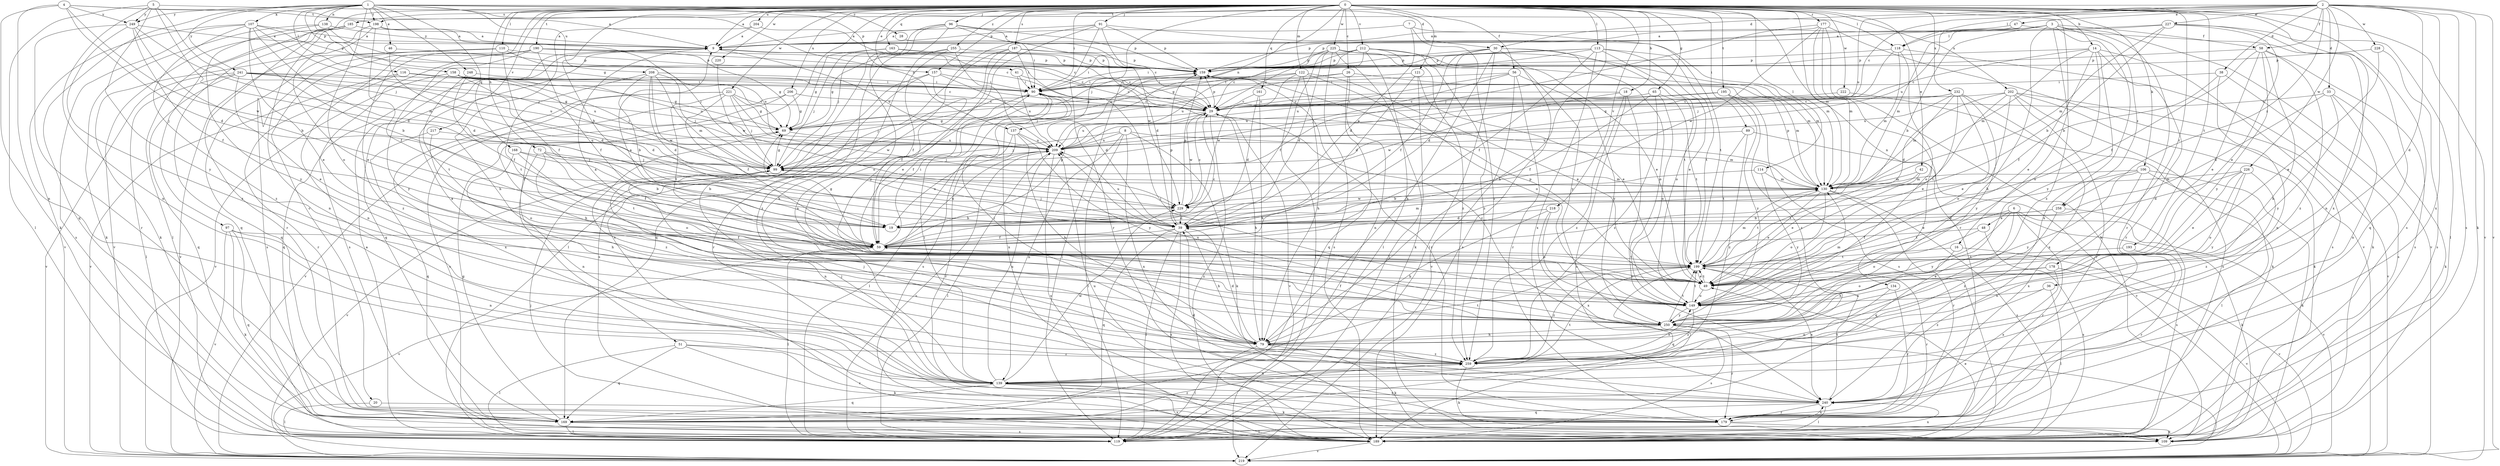 strict digraph  {
0;
1;
2;
3;
4;
5;
6;
7;
8;
9;
14;
16;
18;
19;
20;
26;
28;
29;
30;
33;
36;
38;
39;
41;
42;
46;
47;
48;
49;
51;
56;
58;
59;
65;
69;
72;
79;
89;
90;
91;
96;
97;
99;
106;
107;
109;
110;
113;
114;
116;
118;
119;
121;
122;
130;
134;
137;
138;
139;
149;
157;
158;
159;
161;
163;
168;
169;
177;
178;
179;
185;
187;
189;
190;
193;
195;
198;
199;
202;
204;
206;
208;
209;
212;
217;
218;
219;
220;
221;
222;
225;
226;
227;
228;
229;
232;
240;
241;
248;
249;
250;
255;
258;
259;
0 -> 9  [label=a];
0 -> 14  [label=b];
0 -> 16  [label=b];
0 -> 18  [label=b];
0 -> 19  [label=b];
0 -> 20  [label=c];
0 -> 26  [label=c];
0 -> 41  [label=e];
0 -> 42  [label=e];
0 -> 51  [label=f];
0 -> 56  [label=f];
0 -> 65  [label=g];
0 -> 72  [label=h];
0 -> 79  [label=h];
0 -> 89  [label=i];
0 -> 90  [label=i];
0 -> 91  [label=j];
0 -> 96  [label=j];
0 -> 97  [label=j];
0 -> 99  [label=j];
0 -> 106  [label=k];
0 -> 110  [label=l];
0 -> 113  [label=l];
0 -> 114  [label=l];
0 -> 121  [label=m];
0 -> 122  [label=m];
0 -> 130  [label=m];
0 -> 134  [label=n];
0 -> 137  [label=n];
0 -> 157  [label=p];
0 -> 161  [label=q];
0 -> 163  [label=q];
0 -> 177  [label=r];
0 -> 178  [label=r];
0 -> 185  [label=s];
0 -> 187  [label=s];
0 -> 189  [label=s];
0 -> 190  [label=t];
0 -> 193  [label=t];
0 -> 195  [label=t];
0 -> 202  [label=u];
0 -> 204  [label=u];
0 -> 206  [label=u];
0 -> 212  [label=v];
0 -> 217  [label=v];
0 -> 218  [label=v];
0 -> 219  [label=v];
0 -> 220  [label=w];
0 -> 221  [label=w];
0 -> 222  [label=w];
0 -> 225  [label=w];
0 -> 232  [label=x];
0 -> 240  [label=x];
0 -> 255  [label=z];
1 -> 28  [label=c];
1 -> 30  [label=d];
1 -> 46  [label=e];
1 -> 69  [label=g];
1 -> 107  [label=k];
1 -> 116  [label=l];
1 -> 137  [label=n];
1 -> 138  [label=n];
1 -> 149  [label=o];
1 -> 157  [label=p];
1 -> 158  [label=p];
1 -> 168  [label=q];
1 -> 169  [label=q];
1 -> 198  [label=t];
1 -> 208  [label=u];
1 -> 241  [label=y];
1 -> 248  [label=y];
1 -> 249  [label=y];
2 -> 29  [label=c];
2 -> 30  [label=d];
2 -> 33  [label=d];
2 -> 36  [label=d];
2 -> 38  [label=d];
2 -> 47  [label=e];
2 -> 58  [label=f];
2 -> 109  [label=k];
2 -> 118  [label=l];
2 -> 189  [label=s];
2 -> 198  [label=t];
2 -> 209  [label=u];
2 -> 219  [label=v];
2 -> 226  [label=w];
2 -> 227  [label=w];
2 -> 228  [label=w];
2 -> 240  [label=x];
2 -> 258  [label=z];
3 -> 19  [label=b];
3 -> 58  [label=f];
3 -> 79  [label=h];
3 -> 118  [label=l];
3 -> 130  [label=m];
3 -> 159  [label=p];
3 -> 179  [label=r];
3 -> 219  [label=v];
3 -> 240  [label=x];
3 -> 258  [label=z];
3 -> 259  [label=z];
4 -> 9  [label=a];
4 -> 39  [label=d];
4 -> 109  [label=k];
4 -> 139  [label=n];
4 -> 198  [label=t];
4 -> 229  [label=w];
4 -> 249  [label=y];
5 -> 39  [label=d];
5 -> 99  [label=j];
5 -> 118  [label=l];
5 -> 119  [label=l];
5 -> 139  [label=n];
5 -> 249  [label=y];
5 -> 250  [label=y];
6 -> 48  [label=e];
6 -> 109  [label=k];
6 -> 169  [label=q];
6 -> 179  [label=r];
6 -> 199  [label=t];
6 -> 219  [label=v];
6 -> 250  [label=y];
7 -> 9  [label=a];
7 -> 39  [label=d];
7 -> 199  [label=t];
7 -> 259  [label=z];
8 -> 99  [label=j];
8 -> 109  [label=k];
8 -> 119  [label=l];
8 -> 130  [label=m];
8 -> 139  [label=n];
8 -> 209  [label=u];
8 -> 240  [label=x];
9 -> 159  [label=p];
9 -> 169  [label=q];
9 -> 209  [label=u];
14 -> 29  [label=c];
14 -> 49  [label=e];
14 -> 130  [label=m];
14 -> 149  [label=o];
14 -> 159  [label=p];
14 -> 179  [label=r];
14 -> 189  [label=s];
14 -> 250  [label=y];
16 -> 79  [label=h];
16 -> 199  [label=t];
16 -> 219  [label=v];
18 -> 29  [label=c];
18 -> 189  [label=s];
18 -> 219  [label=v];
18 -> 229  [label=w];
18 -> 259  [label=z];
19 -> 209  [label=u];
20 -> 119  [label=l];
20 -> 179  [label=r];
26 -> 90  [label=i];
26 -> 99  [label=j];
26 -> 130  [label=m];
26 -> 139  [label=n];
26 -> 169  [label=q];
28 -> 90  [label=i];
29 -> 69  [label=g];
29 -> 79  [label=h];
29 -> 159  [label=p];
29 -> 189  [label=s];
29 -> 209  [label=u];
29 -> 219  [label=v];
29 -> 229  [label=w];
30 -> 39  [label=d];
30 -> 59  [label=f];
30 -> 79  [label=h];
30 -> 119  [label=l];
30 -> 149  [label=o];
30 -> 159  [label=p];
30 -> 189  [label=s];
30 -> 199  [label=t];
33 -> 29  [label=c];
33 -> 39  [label=d];
33 -> 109  [label=k];
33 -> 139  [label=n];
33 -> 250  [label=y];
36 -> 119  [label=l];
36 -> 149  [label=o];
36 -> 259  [label=z];
38 -> 59  [label=f];
38 -> 90  [label=i];
38 -> 139  [label=n];
38 -> 189  [label=s];
39 -> 59  [label=f];
39 -> 79  [label=h];
39 -> 99  [label=j];
39 -> 119  [label=l];
39 -> 130  [label=m];
39 -> 159  [label=p];
39 -> 169  [label=q];
39 -> 189  [label=s];
39 -> 209  [label=u];
41 -> 29  [label=c];
41 -> 90  [label=i];
41 -> 209  [label=u];
42 -> 49  [label=e];
42 -> 130  [label=m];
42 -> 199  [label=t];
46 -> 39  [label=d];
46 -> 159  [label=p];
47 -> 9  [label=a];
47 -> 139  [label=n];
47 -> 209  [label=u];
48 -> 59  [label=f];
48 -> 149  [label=o];
48 -> 189  [label=s];
49 -> 9  [label=a];
49 -> 149  [label=o];
49 -> 159  [label=p];
49 -> 199  [label=t];
51 -> 109  [label=k];
51 -> 119  [label=l];
51 -> 169  [label=q];
51 -> 179  [label=r];
51 -> 259  [label=z];
56 -> 90  [label=i];
56 -> 99  [label=j];
56 -> 179  [label=r];
56 -> 209  [label=u];
56 -> 219  [label=v];
56 -> 250  [label=y];
58 -> 49  [label=e];
58 -> 59  [label=f];
58 -> 79  [label=h];
58 -> 159  [label=p];
58 -> 189  [label=s];
58 -> 250  [label=y];
58 -> 259  [label=z];
59 -> 9  [label=a];
59 -> 29  [label=c];
59 -> 69  [label=g];
59 -> 90  [label=i];
59 -> 119  [label=l];
59 -> 159  [label=p];
59 -> 199  [label=t];
59 -> 209  [label=u];
59 -> 219  [label=v];
65 -> 29  [label=c];
65 -> 59  [label=f];
65 -> 149  [label=o];
65 -> 199  [label=t];
65 -> 259  [label=z];
69 -> 209  [label=u];
69 -> 259  [label=z];
72 -> 19  [label=b];
72 -> 59  [label=f];
72 -> 99  [label=j];
72 -> 139  [label=n];
72 -> 149  [label=o];
79 -> 9  [label=a];
79 -> 39  [label=d];
79 -> 90  [label=i];
79 -> 109  [label=k];
79 -> 119  [label=l];
79 -> 199  [label=t];
79 -> 259  [label=z];
89 -> 199  [label=t];
89 -> 209  [label=u];
89 -> 219  [label=v];
89 -> 259  [label=z];
90 -> 29  [label=c];
90 -> 59  [label=f];
90 -> 99  [label=j];
90 -> 189  [label=s];
90 -> 240  [label=x];
91 -> 9  [label=a];
91 -> 39  [label=d];
91 -> 130  [label=m];
91 -> 139  [label=n];
91 -> 159  [label=p];
91 -> 179  [label=r];
91 -> 250  [label=y];
96 -> 9  [label=a];
96 -> 29  [label=c];
96 -> 99  [label=j];
96 -> 149  [label=o];
96 -> 159  [label=p];
96 -> 189  [label=s];
96 -> 229  [label=w];
97 -> 59  [label=f];
97 -> 109  [label=k];
97 -> 139  [label=n];
97 -> 169  [label=q];
97 -> 219  [label=v];
99 -> 69  [label=g];
99 -> 130  [label=m];
99 -> 139  [label=n];
99 -> 219  [label=v];
106 -> 49  [label=e];
106 -> 109  [label=k];
106 -> 119  [label=l];
106 -> 130  [label=m];
106 -> 240  [label=x];
106 -> 250  [label=y];
107 -> 9  [label=a];
107 -> 19  [label=b];
107 -> 39  [label=d];
107 -> 49  [label=e];
107 -> 99  [label=j];
107 -> 159  [label=p];
107 -> 189  [label=s];
107 -> 219  [label=v];
107 -> 259  [label=z];
110 -> 59  [label=f];
110 -> 159  [label=p];
110 -> 169  [label=q];
110 -> 189  [label=s];
110 -> 209  [label=u];
110 -> 219  [label=v];
113 -> 29  [label=c];
113 -> 49  [label=e];
113 -> 59  [label=f];
113 -> 69  [label=g];
113 -> 149  [label=o];
113 -> 159  [label=p];
113 -> 199  [label=t];
113 -> 240  [label=x];
114 -> 19  [label=b];
114 -> 130  [label=m];
114 -> 250  [label=y];
116 -> 69  [label=g];
116 -> 90  [label=i];
116 -> 179  [label=r];
116 -> 209  [label=u];
116 -> 219  [label=v];
118 -> 99  [label=j];
118 -> 109  [label=k];
118 -> 130  [label=m];
118 -> 149  [label=o];
118 -> 159  [label=p];
119 -> 9  [label=a];
119 -> 209  [label=u];
121 -> 39  [label=d];
121 -> 49  [label=e];
121 -> 90  [label=i];
121 -> 119  [label=l];
122 -> 49  [label=e];
122 -> 69  [label=g];
122 -> 79  [label=h];
122 -> 90  [label=i];
122 -> 119  [label=l];
122 -> 149  [label=o];
122 -> 209  [label=u];
122 -> 229  [label=w];
130 -> 9  [label=a];
130 -> 49  [label=e];
130 -> 149  [label=o];
130 -> 159  [label=p];
130 -> 179  [label=r];
130 -> 189  [label=s];
130 -> 199  [label=t];
130 -> 229  [label=w];
134 -> 139  [label=n];
134 -> 149  [label=o];
134 -> 179  [label=r];
137 -> 79  [label=h];
137 -> 119  [label=l];
137 -> 179  [label=r];
137 -> 209  [label=u];
137 -> 250  [label=y];
138 -> 9  [label=a];
138 -> 29  [label=c];
138 -> 109  [label=k];
138 -> 250  [label=y];
139 -> 90  [label=i];
139 -> 99  [label=j];
139 -> 109  [label=k];
139 -> 169  [label=q];
139 -> 189  [label=s];
139 -> 199  [label=t];
139 -> 209  [label=u];
139 -> 229  [label=w];
139 -> 240  [label=x];
149 -> 90  [label=i];
149 -> 130  [label=m];
149 -> 199  [label=t];
149 -> 250  [label=y];
149 -> 259  [label=z];
157 -> 39  [label=d];
157 -> 59  [label=f];
157 -> 90  [label=i];
157 -> 179  [label=r];
157 -> 189  [label=s];
158 -> 29  [label=c];
158 -> 39  [label=d];
158 -> 90  [label=i];
158 -> 99  [label=j];
158 -> 169  [label=q];
158 -> 209  [label=u];
158 -> 219  [label=v];
159 -> 90  [label=i];
159 -> 119  [label=l];
159 -> 179  [label=r];
161 -> 29  [label=c];
161 -> 39  [label=d];
161 -> 79  [label=h];
163 -> 29  [label=c];
163 -> 69  [label=g];
163 -> 99  [label=j];
163 -> 159  [label=p];
168 -> 19  [label=b];
168 -> 79  [label=h];
168 -> 99  [label=j];
168 -> 199  [label=t];
169 -> 69  [label=g];
169 -> 119  [label=l];
169 -> 189  [label=s];
169 -> 259  [label=z];
177 -> 9  [label=a];
177 -> 99  [label=j];
177 -> 109  [label=k];
177 -> 130  [label=m];
177 -> 179  [label=r];
177 -> 219  [label=v];
177 -> 229  [label=w];
178 -> 49  [label=e];
178 -> 149  [label=o];
178 -> 219  [label=v];
178 -> 240  [label=x];
179 -> 109  [label=k];
179 -> 119  [label=l];
179 -> 209  [label=u];
179 -> 240  [label=x];
185 -> 9  [label=a];
185 -> 119  [label=l];
185 -> 139  [label=n];
185 -> 169  [label=q];
185 -> 179  [label=r];
185 -> 219  [label=v];
187 -> 49  [label=e];
187 -> 69  [label=g];
187 -> 90  [label=i];
187 -> 119  [label=l];
187 -> 130  [label=m];
187 -> 159  [label=p];
187 -> 169  [label=q];
189 -> 49  [label=e];
189 -> 99  [label=j];
189 -> 219  [label=v];
189 -> 240  [label=x];
190 -> 29  [label=c];
190 -> 59  [label=f];
190 -> 69  [label=g];
190 -> 139  [label=n];
190 -> 159  [label=p];
190 -> 189  [label=s];
190 -> 250  [label=y];
190 -> 259  [label=z];
193 -> 179  [label=r];
193 -> 199  [label=t];
195 -> 29  [label=c];
195 -> 189  [label=s];
195 -> 209  [label=u];
195 -> 250  [label=y];
195 -> 259  [label=z];
198 -> 9  [label=a];
198 -> 49  [label=e];
198 -> 59  [label=f];
198 -> 99  [label=j];
198 -> 109  [label=k];
199 -> 49  [label=e];
199 -> 130  [label=m];
199 -> 169  [label=q];
199 -> 179  [label=r];
199 -> 240  [label=x];
199 -> 259  [label=z];
202 -> 29  [label=c];
202 -> 39  [label=d];
202 -> 49  [label=e];
202 -> 109  [label=k];
202 -> 149  [label=o];
202 -> 179  [label=r];
202 -> 189  [label=s];
202 -> 219  [label=v];
204 -> 9  [label=a];
204 -> 29  [label=c];
204 -> 79  [label=h];
206 -> 29  [label=c];
206 -> 69  [label=g];
206 -> 79  [label=h];
206 -> 219  [label=v];
208 -> 19  [label=b];
208 -> 39  [label=d];
208 -> 90  [label=i];
208 -> 99  [label=j];
208 -> 130  [label=m];
208 -> 199  [label=t];
208 -> 229  [label=w];
209 -> 99  [label=j];
209 -> 119  [label=l];
209 -> 189  [label=s];
212 -> 29  [label=c];
212 -> 49  [label=e];
212 -> 90  [label=i];
212 -> 119  [label=l];
212 -> 159  [label=p];
212 -> 209  [label=u];
212 -> 250  [label=y];
212 -> 259  [label=z];
217 -> 149  [label=o];
217 -> 169  [label=q];
217 -> 209  [label=u];
218 -> 39  [label=d];
218 -> 79  [label=h];
218 -> 149  [label=o];
218 -> 240  [label=x];
220 -> 229  [label=w];
221 -> 29  [label=c];
221 -> 59  [label=f];
221 -> 69  [label=g];
221 -> 99  [label=j];
221 -> 189  [label=s];
221 -> 199  [label=t];
221 -> 229  [label=w];
221 -> 240  [label=x];
222 -> 29  [label=c];
222 -> 109  [label=k];
225 -> 39  [label=d];
225 -> 59  [label=f];
225 -> 90  [label=i];
225 -> 109  [label=k];
225 -> 130  [label=m];
225 -> 159  [label=p];
225 -> 189  [label=s];
225 -> 259  [label=z];
226 -> 39  [label=d];
226 -> 49  [label=e];
226 -> 130  [label=m];
226 -> 149  [label=o];
226 -> 250  [label=y];
226 -> 259  [label=z];
227 -> 9  [label=a];
227 -> 19  [label=b];
227 -> 49  [label=e];
227 -> 119  [label=l];
227 -> 130  [label=m];
227 -> 159  [label=p];
227 -> 169  [label=q];
228 -> 49  [label=e];
228 -> 159  [label=p];
228 -> 189  [label=s];
229 -> 19  [label=b];
229 -> 29  [label=c];
229 -> 39  [label=d];
229 -> 159  [label=p];
232 -> 29  [label=c];
232 -> 49  [label=e];
232 -> 69  [label=g];
232 -> 130  [label=m];
232 -> 199  [label=t];
232 -> 209  [label=u];
232 -> 240  [label=x];
232 -> 250  [label=y];
240 -> 39  [label=d];
240 -> 119  [label=l];
240 -> 169  [label=q];
240 -> 179  [label=r];
240 -> 199  [label=t];
241 -> 29  [label=c];
241 -> 49  [label=e];
241 -> 69  [label=g];
241 -> 90  [label=i];
241 -> 119  [label=l];
241 -> 169  [label=q];
241 -> 209  [label=u];
241 -> 219  [label=v];
248 -> 59  [label=f];
248 -> 90  [label=i];
248 -> 199  [label=t];
249 -> 9  [label=a];
249 -> 19  [label=b];
249 -> 59  [label=f];
249 -> 130  [label=m];
249 -> 179  [label=r];
249 -> 259  [label=z];
250 -> 29  [label=c];
250 -> 59  [label=f];
250 -> 79  [label=h];
250 -> 179  [label=r];
250 -> 189  [label=s];
250 -> 199  [label=t];
250 -> 209  [label=u];
255 -> 59  [label=f];
255 -> 79  [label=h];
255 -> 159  [label=p];
255 -> 209  [label=u];
255 -> 259  [label=z];
258 -> 19  [label=b];
258 -> 39  [label=d];
258 -> 189  [label=s];
258 -> 259  [label=z];
259 -> 99  [label=j];
259 -> 109  [label=k];
259 -> 139  [label=n];
259 -> 149  [label=o];
}
